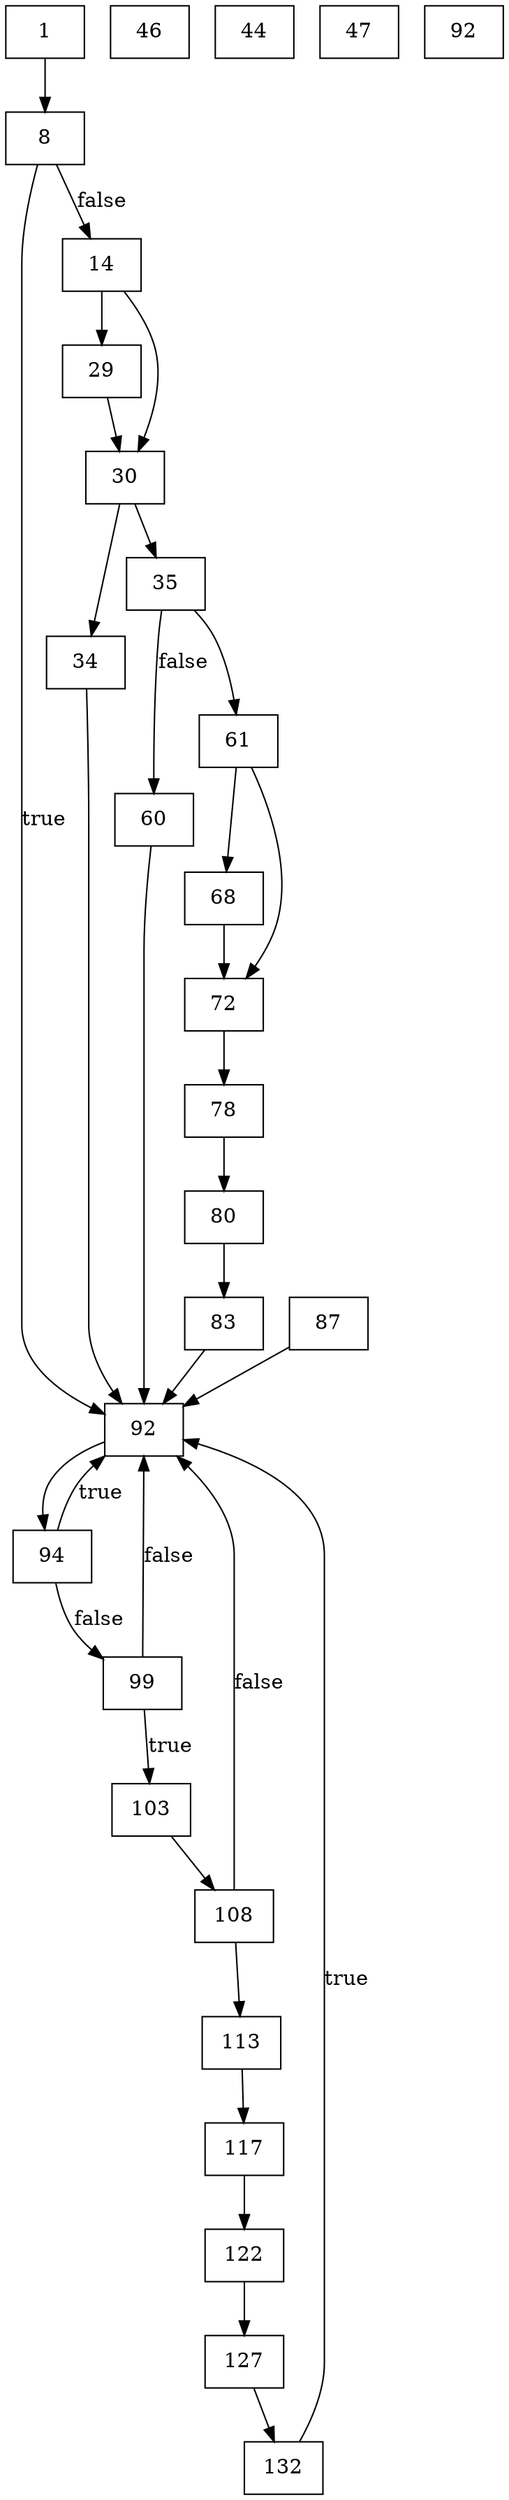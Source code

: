 digraph CFG {
    // Nodes (Basic Blocks)
    node [shape=box];
    start [label="1"];
    block8 [label="8"];
    block92 [label="92"];
    block14 [label="14"];
    block29 [label="29"];
    block30 [label="30"];
    block34 [label="34"];
    block35 [label="35"];
    block46 [label="46"];
    block44 [label="44"];
    block47 [label="47"];
    block60 [label="60"];
    block61 [label="61"];
    block68 [label="68"];
    block72 [label="72"];
    block78 [label="78"];
    block80 [label="80"];
    block83 [label="83"];
    block87 [label="87"];
    block92_final [label="92"];
    block94 [label="94"];
    block99 [label="99"];
    block103 [label="103"];
    block108 [label="108"];
    block113 [label="113"];
    block117 [label="117"];
    block122 [label="122"];
    block127 [label="127"];
    block132 [label="132"];

    // Edges (Control Flow)
    start -> block8;
    block8 -> block92 [label="true"];
    block8 -> block14 [label="false"];
    block14 -> block30;
    block14 -> block29;
    block29 -> block30;
    block30 -> block34;
    block30 -> block35;
    block34 -> block92;
    block35 -> block61;
    block35 -> block60 [label="false"];
    block60 -> block92;
    block61 -> block68;
    block61 -> block72;
    block68 -> block72;
    block72 -> block78;
    block78 -> block80;
    block80 -> block83;
    block83 -> block92;
    block87 -> block92;
    block92 -> block94;
    block94 -> block99 [label="false"];
    block94 -> block92 [label="true"];
    block99 -> block103 [label="true"];
    block99 -> block92 [label="false"];
    block103 -> block108;
    block108 -> block92 [label="false"];
    block108 -> block113;
    block113 -> block117;
    block117 -> block122;
    block122 -> block127;
    block127 -> block132;
    block132 -> block92 [label="true"];
}